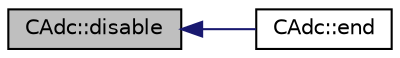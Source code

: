 digraph "CAdc::disable"
{
  edge [fontname="Helvetica",fontsize="10",labelfontname="Helvetica",labelfontsize="10"];
  node [fontname="Helvetica",fontsize="10",shape=record];
  rankdir="LR";
  Node1 [label="CAdc::disable",height=0.2,width=0.4,color="black", fillcolor="grey75", style="filled" fontcolor="black"];
  Node1 -> Node2 [dir="back",color="midnightblue",fontsize="10",style="solid",fontname="Helvetica"];
  Node2 [label="CAdc::end",height=0.2,width=0.4,color="black", fillcolor="white", style="filled",URL="$d7/d0f/class_c_adc.html#a83103970c96cf7f0638bc44a11fa68b6"];
}
